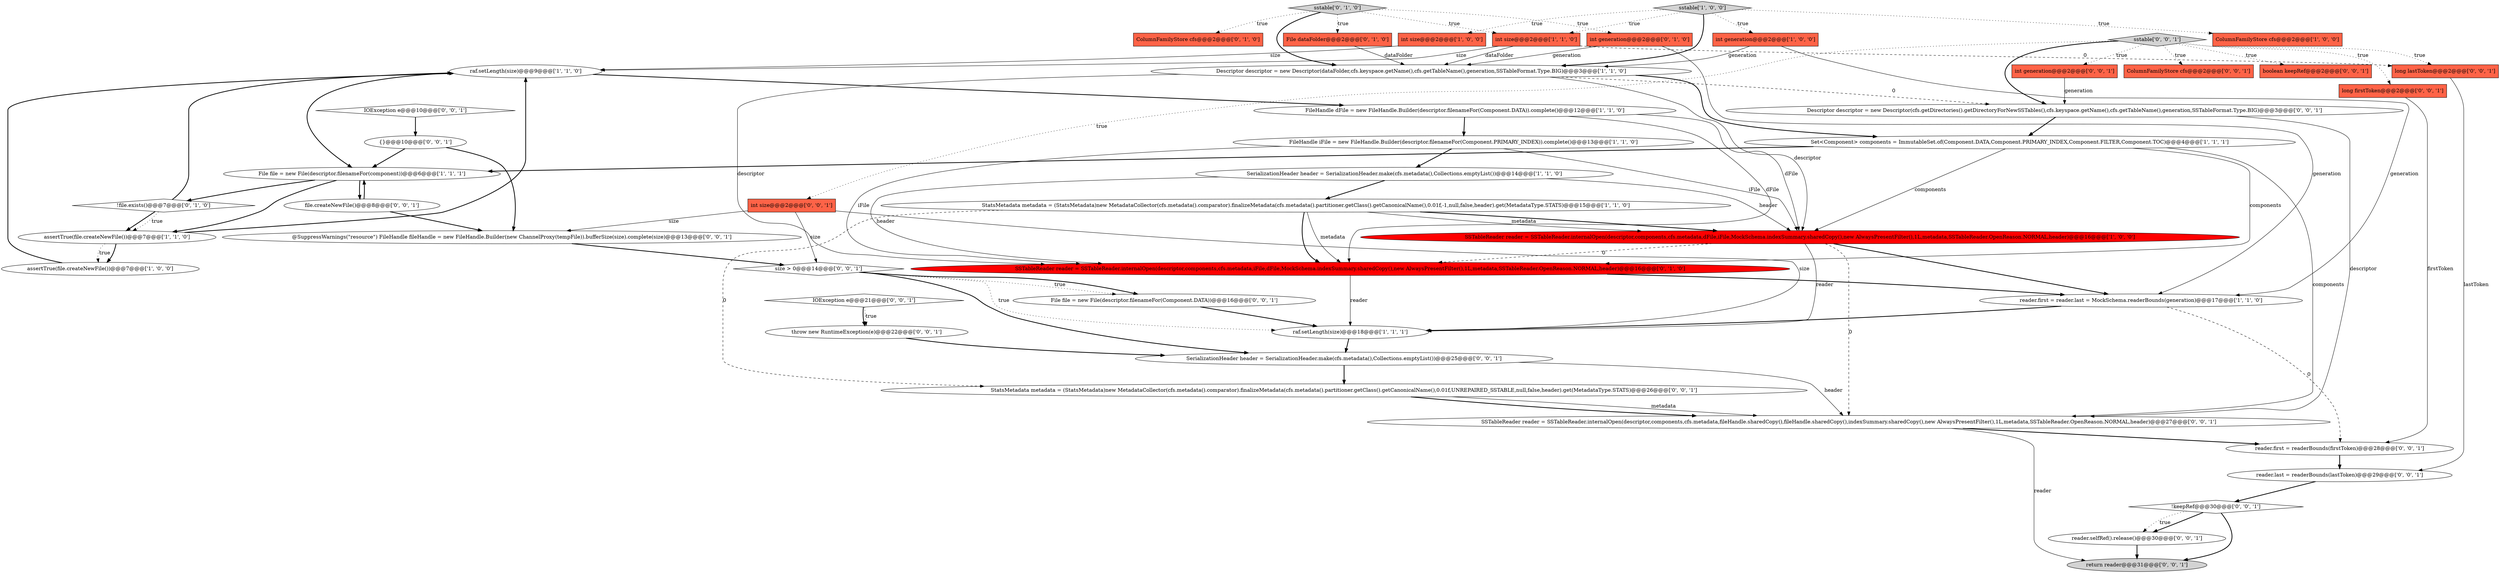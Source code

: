 digraph {
31 [style = filled, label = "StatsMetadata metadata = (StatsMetadata)new MetadataCollector(cfs.metadata().comparator).finalizeMetadata(cfs.metadata().partitioner.getClass().getCanonicalName(),0.01f,UNREPAIRED_SSTABLE,null,false,header).get(MetadataType.STATS)@@@26@@@['0', '0', '1']", fillcolor = white, shape = ellipse image = "AAA0AAABBB3BBB"];
18 [style = filled, label = "sstable['0', '1', '0']", fillcolor = lightgray, shape = diamond image = "AAA0AAABBB2BBB"];
27 [style = filled, label = "int size@@@2@@@['0', '0', '1']", fillcolor = tomato, shape = box image = "AAA0AAABBB3BBB"];
41 [style = filled, label = "Descriptor descriptor = new Descriptor(cfs.getDirectories().getDirectoryForNewSSTables(),cfs.keyspace.getName(),cfs.getTableName(),generation,SSTableFormat.Type.BIG)@@@3@@@['0', '0', '1']", fillcolor = white, shape = ellipse image = "AAA0AAABBB3BBB"];
7 [style = filled, label = "StatsMetadata metadata = (StatsMetadata)new MetadataCollector(cfs.metadata().comparator).finalizeMetadata(cfs.metadata().partitioner.getClass().getCanonicalName(),0.01f,-1,null,false,header).get(MetadataType.STATS)@@@15@@@['1', '1', '0']", fillcolor = white, shape = ellipse image = "AAA0AAABBB1BBB"];
32 [style = filled, label = "return reader@@@31@@@['0', '0', '1']", fillcolor = lightgray, shape = ellipse image = "AAA0AAABBB3BBB"];
34 [style = filled, label = "{}@@@10@@@['0', '0', '1']", fillcolor = white, shape = ellipse image = "AAA0AAABBB3BBB"];
19 [style = filled, label = "int generation@@@2@@@['0', '1', '0']", fillcolor = tomato, shape = box image = "AAA0AAABBB2BBB"];
24 [style = filled, label = "SSTableReader reader = SSTableReader.internalOpen(descriptor,components,cfs.metadata,fileHandle.sharedCopy(),fileHandle.sharedCopy(),indexSummary.sharedCopy(),new AlwaysPresentFilter(),1L,metadata,SSTableReader.OpenReason.NORMAL,header)@@@27@@@['0', '0', '1']", fillcolor = white, shape = ellipse image = "AAA0AAABBB3BBB"];
14 [style = filled, label = "int size@@@2@@@['1', '1', '0']", fillcolor = tomato, shape = box image = "AAA0AAABBB1BBB"];
43 [style = filled, label = "ColumnFamilyStore cfs@@@2@@@['0', '0', '1']", fillcolor = tomato, shape = box image = "AAA0AAABBB3BBB"];
4 [style = filled, label = "SerializationHeader header = SerializationHeader.make(cfs.metadata(),Collections.emptyList())@@@14@@@['1', '1', '0']", fillcolor = white, shape = ellipse image = "AAA0AAABBB1BBB"];
22 [style = filled, label = "ColumnFamilyStore cfs@@@2@@@['0', '1', '0']", fillcolor = tomato, shape = box image = "AAA0AAABBB2BBB"];
0 [style = filled, label = "ColumnFamilyStore cfs@@@2@@@['1', '0', '0']", fillcolor = tomato, shape = box image = "AAA0AAABBB1BBB"];
12 [style = filled, label = "FileHandle dFile = new FileHandle.Builder(descriptor.filenameFor(Component.DATA)).complete()@@@12@@@['1', '1', '0']", fillcolor = white, shape = ellipse image = "AAA0AAABBB1BBB"];
20 [style = filled, label = "File dataFolder@@@2@@@['0', '1', '0']", fillcolor = tomato, shape = box image = "AAA0AAABBB2BBB"];
23 [style = filled, label = "!file.exists()@@@7@@@['0', '1', '0']", fillcolor = white, shape = diamond image = "AAA0AAABBB2BBB"];
40 [style = filled, label = "size > 0@@@14@@@['0', '0', '1']", fillcolor = white, shape = diamond image = "AAA0AAABBB3BBB"];
46 [style = filled, label = "long lastToken@@@2@@@['0', '0', '1']", fillcolor = tomato, shape = box image = "AAA0AAABBB3BBB"];
39 [style = filled, label = "file.createNewFile()@@@8@@@['0', '0', '1']", fillcolor = white, shape = ellipse image = "AAA0AAABBB3BBB"];
9 [style = filled, label = "int generation@@@2@@@['1', '0', '0']", fillcolor = tomato, shape = box image = "AAA0AAABBB1BBB"];
6 [style = filled, label = "int size@@@2@@@['1', '0', '0']", fillcolor = tomato, shape = box image = "AAA0AAABBB1BBB"];
33 [style = filled, label = "sstable['0', '0', '1']", fillcolor = lightgray, shape = diamond image = "AAA0AAABBB3BBB"];
17 [style = filled, label = "Set<Component> components = ImmutableSet.of(Component.DATA,Component.PRIMARY_INDEX,Component.FILTER,Component.TOC)@@@4@@@['1', '1', '1']", fillcolor = white, shape = ellipse image = "AAA0AAABBB1BBB"];
15 [style = filled, label = "FileHandle iFile = new FileHandle.Builder(descriptor.filenameFor(Component.PRIMARY_INDEX)).complete()@@@13@@@['1', '1', '0']", fillcolor = white, shape = ellipse image = "AAA0AAABBB1BBB"];
26 [style = filled, label = "!keepRef@@@30@@@['0', '0', '1']", fillcolor = white, shape = diamond image = "AAA0AAABBB3BBB"];
29 [style = filled, label = "reader.first = readerBounds(firstToken)@@@28@@@['0', '0', '1']", fillcolor = white, shape = ellipse image = "AAA0AAABBB3BBB"];
35 [style = filled, label = "IOException e@@@21@@@['0', '0', '1']", fillcolor = white, shape = diamond image = "AAA0AAABBB3BBB"];
16 [style = filled, label = "raf.setLength(size)@@@18@@@['1', '1', '1']", fillcolor = white, shape = ellipse image = "AAA0AAABBB1BBB"];
1 [style = filled, label = "File file = new File(descriptor.filenameFor(component))@@@6@@@['1', '1', '1']", fillcolor = white, shape = ellipse image = "AAA0AAABBB1BBB"];
28 [style = filled, label = "@SuppressWarnings(\"resource\") FileHandle fileHandle = new FileHandle.Builder(new ChannelProxy(tempFile)).bufferSize(size).complete(size)@@@13@@@['0', '0', '1']", fillcolor = white, shape = ellipse image = "AAA0AAABBB3BBB"];
13 [style = filled, label = "reader.first = reader.last = MockSchema.readerBounds(generation)@@@17@@@['1', '1', '0']", fillcolor = white, shape = ellipse image = "AAA0AAABBB1BBB"];
38 [style = filled, label = "throw new RuntimeException(e)@@@22@@@['0', '0', '1']", fillcolor = white, shape = ellipse image = "AAA0AAABBB3BBB"];
8 [style = filled, label = "SSTableReader reader = SSTableReader.internalOpen(descriptor,components,cfs.metadata,dFile,iFile,MockSchema.indexSummary.sharedCopy(),new AlwaysPresentFilter(),1L,metadata,SSTableReader.OpenReason.NORMAL,header)@@@16@@@['1', '0', '0']", fillcolor = red, shape = ellipse image = "AAA1AAABBB1BBB"];
10 [style = filled, label = "assertTrue(file.createNewFile())@@@7@@@['1', '1', '0']", fillcolor = white, shape = ellipse image = "AAA0AAABBB1BBB"];
44 [style = filled, label = "File file = new File(descriptor.filenameFor(Component.DATA))@@@16@@@['0', '0', '1']", fillcolor = white, shape = ellipse image = "AAA0AAABBB3BBB"];
42 [style = filled, label = "long firstToken@@@2@@@['0', '0', '1']", fillcolor = tomato, shape = box image = "AAA0AAABBB3BBB"];
11 [style = filled, label = "raf.setLength(size)@@@9@@@['1', '1', '0']", fillcolor = white, shape = ellipse image = "AAA0AAABBB1BBB"];
2 [style = filled, label = "sstable['1', '0', '0']", fillcolor = lightgray, shape = diamond image = "AAA0AAABBB1BBB"];
5 [style = filled, label = "assertTrue(file.createNewFile())@@@7@@@['1', '0', '0']", fillcolor = white, shape = ellipse image = "AAA0AAABBB1BBB"];
21 [style = filled, label = "SSTableReader reader = SSTableReader.internalOpen(descriptor,components,cfs.metadata,iFile,dFile,MockSchema.indexSummary.sharedCopy(),new AlwaysPresentFilter(),1L,metadata,SSTableReader.OpenReason.NORMAL,header)@@@16@@@['0', '1', '0']", fillcolor = red, shape = ellipse image = "AAA1AAABBB2BBB"];
25 [style = filled, label = "int generation@@@2@@@['0', '0', '1']", fillcolor = tomato, shape = box image = "AAA0AAABBB3BBB"];
36 [style = filled, label = "boolean keepRef@@@2@@@['0', '0', '1']", fillcolor = tomato, shape = box image = "AAA0AAABBB3BBB"];
3 [style = filled, label = "Descriptor descriptor = new Descriptor(dataFolder,cfs.keyspace.getName(),cfs.getTableName(),generation,SSTableFormat.Type.BIG)@@@3@@@['1', '1', '0']", fillcolor = white, shape = ellipse image = "AAA0AAABBB1BBB"];
37 [style = filled, label = "reader.selfRef().release()@@@30@@@['0', '0', '1']", fillcolor = white, shape = ellipse image = "AAA0AAABBB3BBB"];
45 [style = filled, label = "reader.last = readerBounds(lastToken)@@@29@@@['0', '0', '1']", fillcolor = white, shape = ellipse image = "AAA0AAABBB3BBB"];
30 [style = filled, label = "SerializationHeader header = SerializationHeader.make(cfs.metadata(),Collections.emptyList())@@@25@@@['0', '0', '1']", fillcolor = white, shape = ellipse image = "AAA0AAABBB3BBB"];
47 [style = filled, label = "IOException e@@@10@@@['0', '0', '1']", fillcolor = white, shape = diamond image = "AAA0AAABBB3BBB"];
20->3 [style = solid, label="dataFolder"];
18->3 [style = bold, label=""];
4->21 [style = solid, label="header"];
3->41 [style = dashed, label="0"];
26->37 [style = dotted, label="true"];
18->20 [style = dotted, label="true"];
7->8 [style = bold, label=""];
40->44 [style = dotted, label="true"];
1->23 [style = bold, label=""];
29->45 [style = bold, label=""];
4->8 [style = solid, label="header"];
38->30 [style = bold, label=""];
37->32 [style = bold, label=""];
35->38 [style = bold, label=""];
47->34 [style = bold, label=""];
21->16 [style = solid, label="reader"];
8->16 [style = solid, label="reader"];
33->27 [style = dotted, label="true"];
17->8 [style = solid, label="components"];
9->13 [style = solid, label="generation"];
31->24 [style = solid, label="metadata"];
21->13 [style = bold, label=""];
10->11 [style = bold, label=""];
7->8 [style = solid, label="metadata"];
27->16 [style = solid, label="size"];
2->0 [style = dotted, label="true"];
26->32 [style = bold, label=""];
25->41 [style = solid, label="generation"];
46->45 [style = solid, label="lastToken"];
3->8 [style = solid, label="descriptor"];
13->29 [style = dashed, label="0"];
42->29 [style = solid, label="firstToken"];
35->38 [style = dotted, label="true"];
33->41 [style = bold, label=""];
11->12 [style = bold, label=""];
41->24 [style = solid, label="descriptor"];
13->16 [style = bold, label=""];
14->3 [style = solid, label="dataFolder"];
44->16 [style = bold, label=""];
23->10 [style = bold, label=""];
19->3 [style = solid, label="generation"];
14->11 [style = solid, label="size"];
3->21 [style = solid, label="descriptor"];
26->37 [style = bold, label=""];
19->13 [style = solid, label="generation"];
5->11 [style = bold, label=""];
9->3 [style = solid, label="generation"];
1->39 [style = bold, label=""];
7->31 [style = dashed, label="0"];
17->1 [style = bold, label=""];
31->24 [style = bold, label=""];
2->3 [style = bold, label=""];
18->19 [style = dotted, label="true"];
14->46 [style = dashed, label="0"];
17->21 [style = solid, label="components"];
6->11 [style = solid, label="size"];
15->21 [style = solid, label="iFile"];
4->7 [style = bold, label=""];
24->32 [style = solid, label="reader"];
34->28 [style = bold, label=""];
33->25 [style = dotted, label="true"];
23->10 [style = dotted, label="true"];
10->5 [style = bold, label=""];
2->9 [style = dotted, label="true"];
2->6 [style = dotted, label="true"];
30->31 [style = bold, label=""];
16->30 [style = bold, label=""];
17->24 [style = solid, label="components"];
3->17 [style = bold, label=""];
2->14 [style = dotted, label="true"];
39->1 [style = bold, label=""];
40->30 [style = bold, label=""];
23->11 [style = bold, label=""];
33->46 [style = dotted, label="true"];
8->13 [style = bold, label=""];
40->44 [style = bold, label=""];
18->22 [style = dotted, label="true"];
28->40 [style = bold, label=""];
12->21 [style = solid, label="dFile"];
11->1 [style = bold, label=""];
34->1 [style = bold, label=""];
33->43 [style = dotted, label="true"];
27->40 [style = solid, label="size"];
12->15 [style = bold, label=""];
24->29 [style = bold, label=""];
40->16 [style = dotted, label="true"];
8->21 [style = dashed, label="0"];
8->24 [style = dashed, label="0"];
10->5 [style = dotted, label="true"];
18->14 [style = dotted, label="true"];
39->28 [style = bold, label=""];
33->36 [style = dotted, label="true"];
41->17 [style = bold, label=""];
30->24 [style = solid, label="header"];
15->8 [style = solid, label="iFile"];
33->42 [style = dotted, label="true"];
27->28 [style = solid, label="size"];
15->4 [style = bold, label=""];
7->21 [style = bold, label=""];
45->26 [style = bold, label=""];
12->8 [style = solid, label="dFile"];
1->10 [style = bold, label=""];
7->21 [style = solid, label="metadata"];
}

